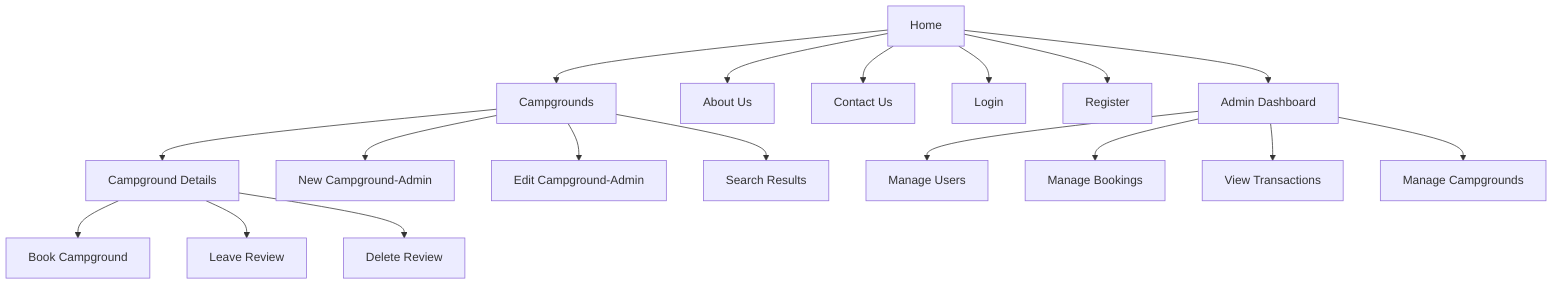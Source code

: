 graph TD
    A[Home] --> B[Campgrounds]
    A --> C[About Us]
    A --> D[Contact Us]
    A --> E[Login]
    A --> F[Register]
    B --> G[Campground Details]
    B --> H[New Campground-Admin]
    B --> I[Edit Campground-Admin]
    B --> J[Search Results]
    G --> K[Book Campground]
    G --> L[Leave Review]
    G --> M[Delete Review]
    A --> N[Admin Dashboard]
    N --> O[Manage Users]
    N --> P[Manage Bookings]
    N --> Q[View Transactions]
    N --> R[Manage Campgrounds]